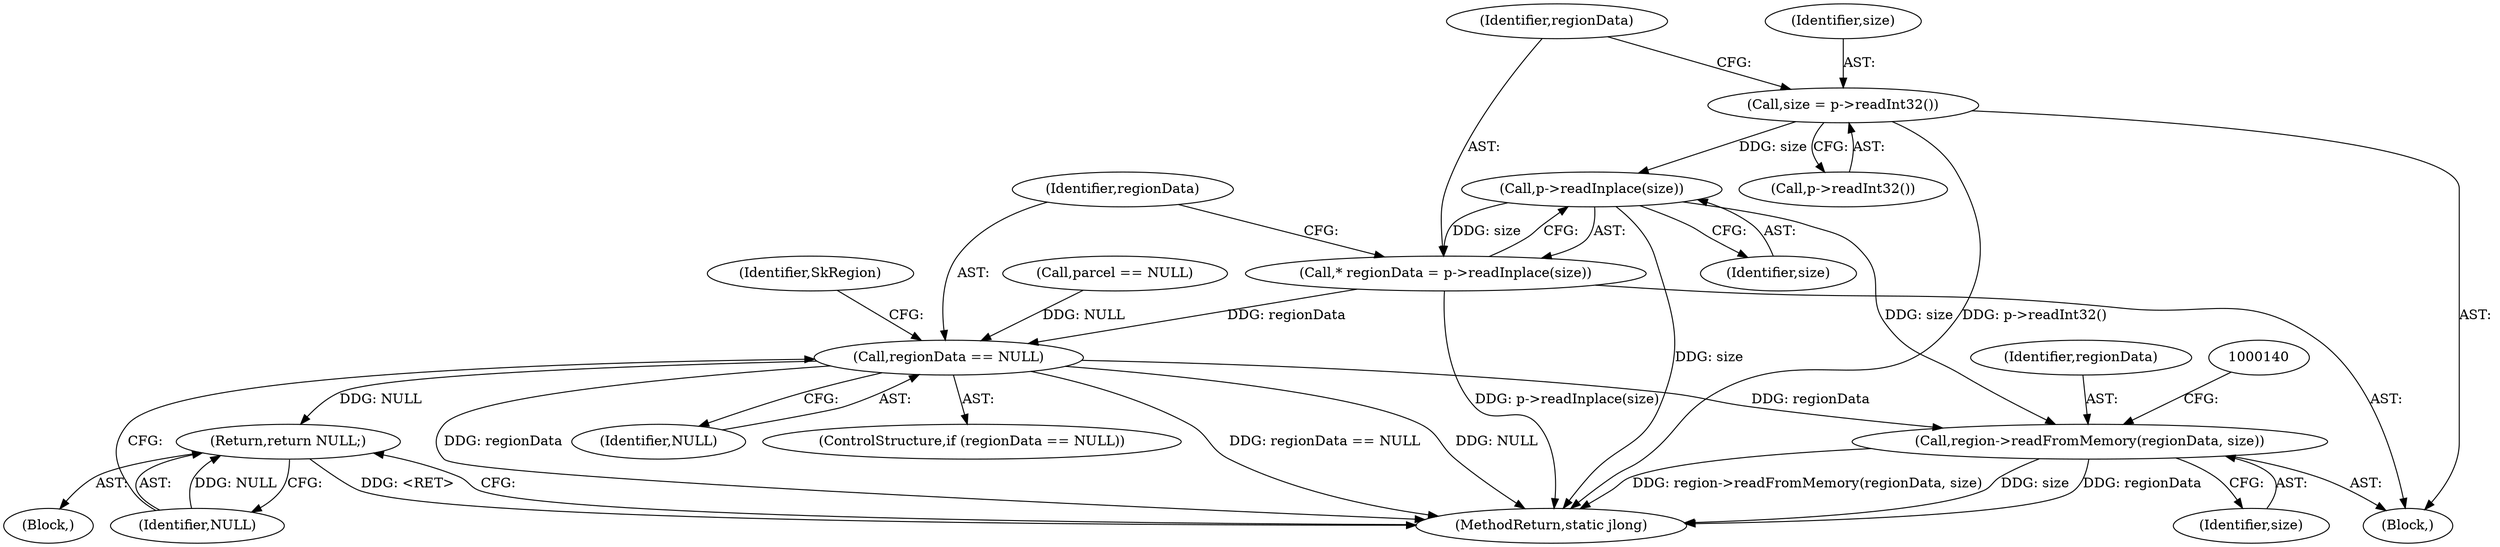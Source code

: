 digraph "0_Android_4cff1f49ff95d990d6c2614da5d5a23d02145885@API" {
"1000125" [label="(Call,p->readInplace(size))"];
"1000119" [label="(Call,size = p->readInt32())"];
"1000123" [label="(Call,* regionData = p->readInplace(size))"];
"1000128" [label="(Call,regionData == NULL)"];
"1000132" [label="(Return,return NULL;)"];
"1000135" [label="(Call,region->readFromMemory(regionData, size))"];
"1000130" [label="(Identifier,NULL)"];
"1000142" [label="(MethodReturn,static jlong)"];
"1000125" [label="(Call,p->readInplace(size))"];
"1000106" [label="(Call,parcel == NULL)"];
"1000136" [label="(Identifier,regionData)"];
"1000120" [label="(Identifier,size)"];
"1000127" [label="(ControlStructure,if (regionData == NULL))"];
"1000119" [label="(Call,size = p->readInt32())"];
"1000124" [label="(Identifier,regionData)"];
"1000133" [label="(Identifier,NULL)"];
"1000135" [label="(Call,region->readFromMemory(regionData, size))"];
"1000129" [label="(Identifier,regionData)"];
"1000123" [label="(Call,* regionData = p->readInplace(size))"];
"1000137" [label="(Identifier,size)"];
"1000131" [label="(Block,)"];
"1000128" [label="(Call,regionData == NULL)"];
"1000134" [label="(Identifier,SkRegion)"];
"1000126" [label="(Identifier,size)"];
"1000104" [label="(Block,)"];
"1000132" [label="(Return,return NULL;)"];
"1000121" [label="(Call,p->readInt32())"];
"1000125" -> "1000123"  [label="AST: "];
"1000125" -> "1000126"  [label="CFG: "];
"1000126" -> "1000125"  [label="AST: "];
"1000123" -> "1000125"  [label="CFG: "];
"1000125" -> "1000142"  [label="DDG: size"];
"1000125" -> "1000123"  [label="DDG: size"];
"1000119" -> "1000125"  [label="DDG: size"];
"1000125" -> "1000135"  [label="DDG: size"];
"1000119" -> "1000104"  [label="AST: "];
"1000119" -> "1000121"  [label="CFG: "];
"1000120" -> "1000119"  [label="AST: "];
"1000121" -> "1000119"  [label="AST: "];
"1000124" -> "1000119"  [label="CFG: "];
"1000119" -> "1000142"  [label="DDG: p->readInt32()"];
"1000123" -> "1000104"  [label="AST: "];
"1000124" -> "1000123"  [label="AST: "];
"1000129" -> "1000123"  [label="CFG: "];
"1000123" -> "1000142"  [label="DDG: p->readInplace(size)"];
"1000123" -> "1000128"  [label="DDG: regionData"];
"1000128" -> "1000127"  [label="AST: "];
"1000128" -> "1000130"  [label="CFG: "];
"1000129" -> "1000128"  [label="AST: "];
"1000130" -> "1000128"  [label="AST: "];
"1000133" -> "1000128"  [label="CFG: "];
"1000134" -> "1000128"  [label="CFG: "];
"1000128" -> "1000142"  [label="DDG: regionData == NULL"];
"1000128" -> "1000142"  [label="DDG: NULL"];
"1000128" -> "1000142"  [label="DDG: regionData"];
"1000106" -> "1000128"  [label="DDG: NULL"];
"1000128" -> "1000132"  [label="DDG: NULL"];
"1000128" -> "1000135"  [label="DDG: regionData"];
"1000132" -> "1000131"  [label="AST: "];
"1000132" -> "1000133"  [label="CFG: "];
"1000133" -> "1000132"  [label="AST: "];
"1000142" -> "1000132"  [label="CFG: "];
"1000132" -> "1000142"  [label="DDG: <RET>"];
"1000133" -> "1000132"  [label="DDG: NULL"];
"1000135" -> "1000104"  [label="AST: "];
"1000135" -> "1000137"  [label="CFG: "];
"1000136" -> "1000135"  [label="AST: "];
"1000137" -> "1000135"  [label="AST: "];
"1000140" -> "1000135"  [label="CFG: "];
"1000135" -> "1000142"  [label="DDG: regionData"];
"1000135" -> "1000142"  [label="DDG: region->readFromMemory(regionData, size)"];
"1000135" -> "1000142"  [label="DDG: size"];
}
